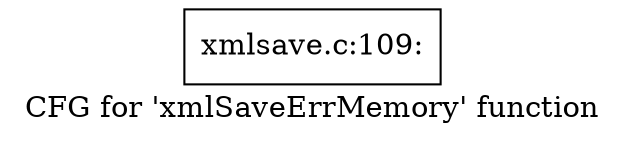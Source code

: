 digraph "CFG for 'xmlSaveErrMemory' function" {
	label="CFG for 'xmlSaveErrMemory' function";

	Node0x5849ea0 [shape=record,label="{xmlsave.c:109:}"];
}
